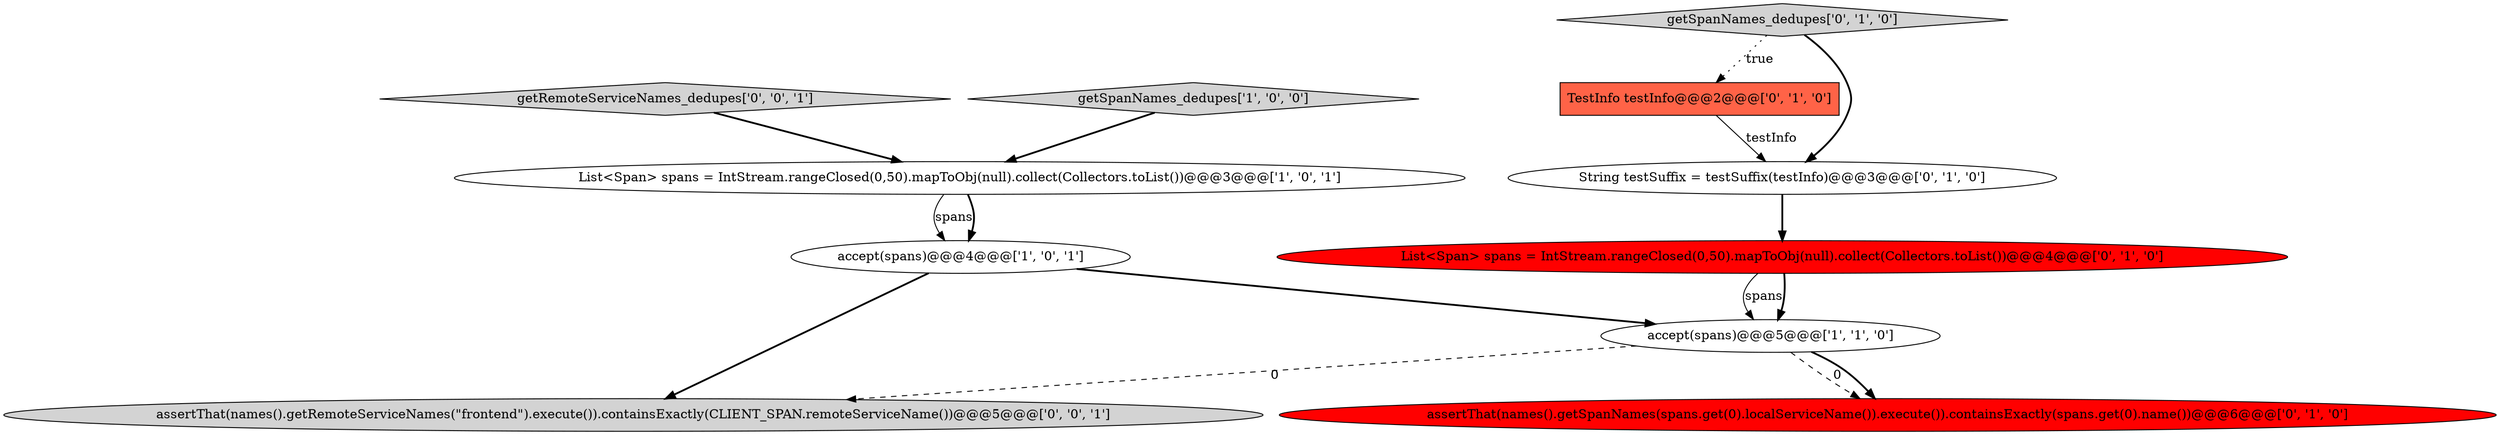 digraph {
6 [style = filled, label = "List<Span> spans = IntStream.rangeClosed(0,50).mapToObj(null).collect(Collectors.toList())@@@4@@@['0', '1', '0']", fillcolor = red, shape = ellipse image = "AAA1AAABBB2BBB"];
0 [style = filled, label = "List<Span> spans = IntStream.rangeClosed(0,50).mapToObj(null).collect(Collectors.toList())@@@3@@@['1', '0', '1']", fillcolor = white, shape = ellipse image = "AAA0AAABBB1BBB"];
10 [style = filled, label = "assertThat(names().getRemoteServiceNames(\"frontend\").execute()).containsExactly(CLIENT_SPAN.remoteServiceName())@@@5@@@['0', '0', '1']", fillcolor = lightgray, shape = ellipse image = "AAA0AAABBB3BBB"];
1 [style = filled, label = "accept(spans)@@@4@@@['1', '0', '1']", fillcolor = white, shape = ellipse image = "AAA0AAABBB1BBB"];
5 [style = filled, label = "TestInfo testInfo@@@2@@@['0', '1', '0']", fillcolor = tomato, shape = box image = "AAA1AAABBB2BBB"];
2 [style = filled, label = "accept(spans)@@@5@@@['1', '1', '0']", fillcolor = white, shape = ellipse image = "AAA0AAABBB1BBB"];
4 [style = filled, label = "getSpanNames_dedupes['0', '1', '0']", fillcolor = lightgray, shape = diamond image = "AAA0AAABBB2BBB"];
9 [style = filled, label = "getRemoteServiceNames_dedupes['0', '0', '1']", fillcolor = lightgray, shape = diamond image = "AAA0AAABBB3BBB"];
7 [style = filled, label = "String testSuffix = testSuffix(testInfo)@@@3@@@['0', '1', '0']", fillcolor = white, shape = ellipse image = "AAA0AAABBB2BBB"];
8 [style = filled, label = "assertThat(names().getSpanNames(spans.get(0).localServiceName()).execute()).containsExactly(spans.get(0).name())@@@6@@@['0', '1', '0']", fillcolor = red, shape = ellipse image = "AAA1AAABBB2BBB"];
3 [style = filled, label = "getSpanNames_dedupes['1', '0', '0']", fillcolor = lightgray, shape = diamond image = "AAA0AAABBB1BBB"];
5->7 [style = solid, label="testInfo"];
4->5 [style = dotted, label="true"];
1->2 [style = bold, label=""];
9->0 [style = bold, label=""];
1->10 [style = bold, label=""];
2->8 [style = dashed, label="0"];
0->1 [style = solid, label="spans"];
0->1 [style = bold, label=""];
6->2 [style = solid, label="spans"];
4->7 [style = bold, label=""];
3->0 [style = bold, label=""];
7->6 [style = bold, label=""];
2->8 [style = bold, label=""];
2->10 [style = dashed, label="0"];
6->2 [style = bold, label=""];
}
